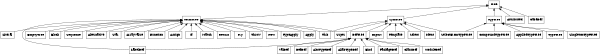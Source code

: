 digraph SQLTypes {

  size="4,4"
  rankdir=BT
  rank=max
  ratio=compress
  
  node [shape = record]
  
  Tree
  
  SymTree -> Tree
  
  DefTree -> SymTree
  
  TermTree -> Tree
  
  TypTree -> Tree
  
  EmptyTree -> TermTree
  
  PackageDef -> DefTree
  
  ClassDef -> DefTree
  
  ModuleDef -> DefTree
  
  ValDef -> DefTree
  
  DefDef -> DefTree
  
  AbsTypeDef -> DefTree
  
  AliasTypeDef -> DefTree
  
  LabelDef -> DefTree
  LabelDef -> TermTree
  
  Import -> SymTree
  
  Attributed -> Tree
  
  Template -> SymTree
  
  Block -> TermTree
  
  CaseDef -> Tree
  
  Sequence -> TermTree
  
  Alternative -> TermTree
  
  Star -> TermTree
  
  Bind -> DefTree
  
  ArrayValue -> TermTree
  
  Function -> TermTree
  
  Assign -> TermTree
  
  If -> TermTree
  
  Match -> TermTree
  
  Return -> TermTree
  
  Try -> TermTree
  
  Throw -> TermTree
  
  New -> TermTree
  
  TypeApply -> TermTree
  
  Apply -> TermTree
  
  Super -> TermTree
  Super -> SymTree
  
  This -> TermTree
  This -> SymTree
  
  Select -> SymTree
  
  Ident -> SymTree
  
  Literal -> TermTree
  
  TypeTree -> TypTree
  
  SingletonTypeTree -> TypTree
  
  SelectFromTypeTree -> TypTree
  SelectFromTypeTree -> SymTree
  
  CompoundTypeTree -> TypTree
  
  AppliedTypeTree -> TypTree
  
}
